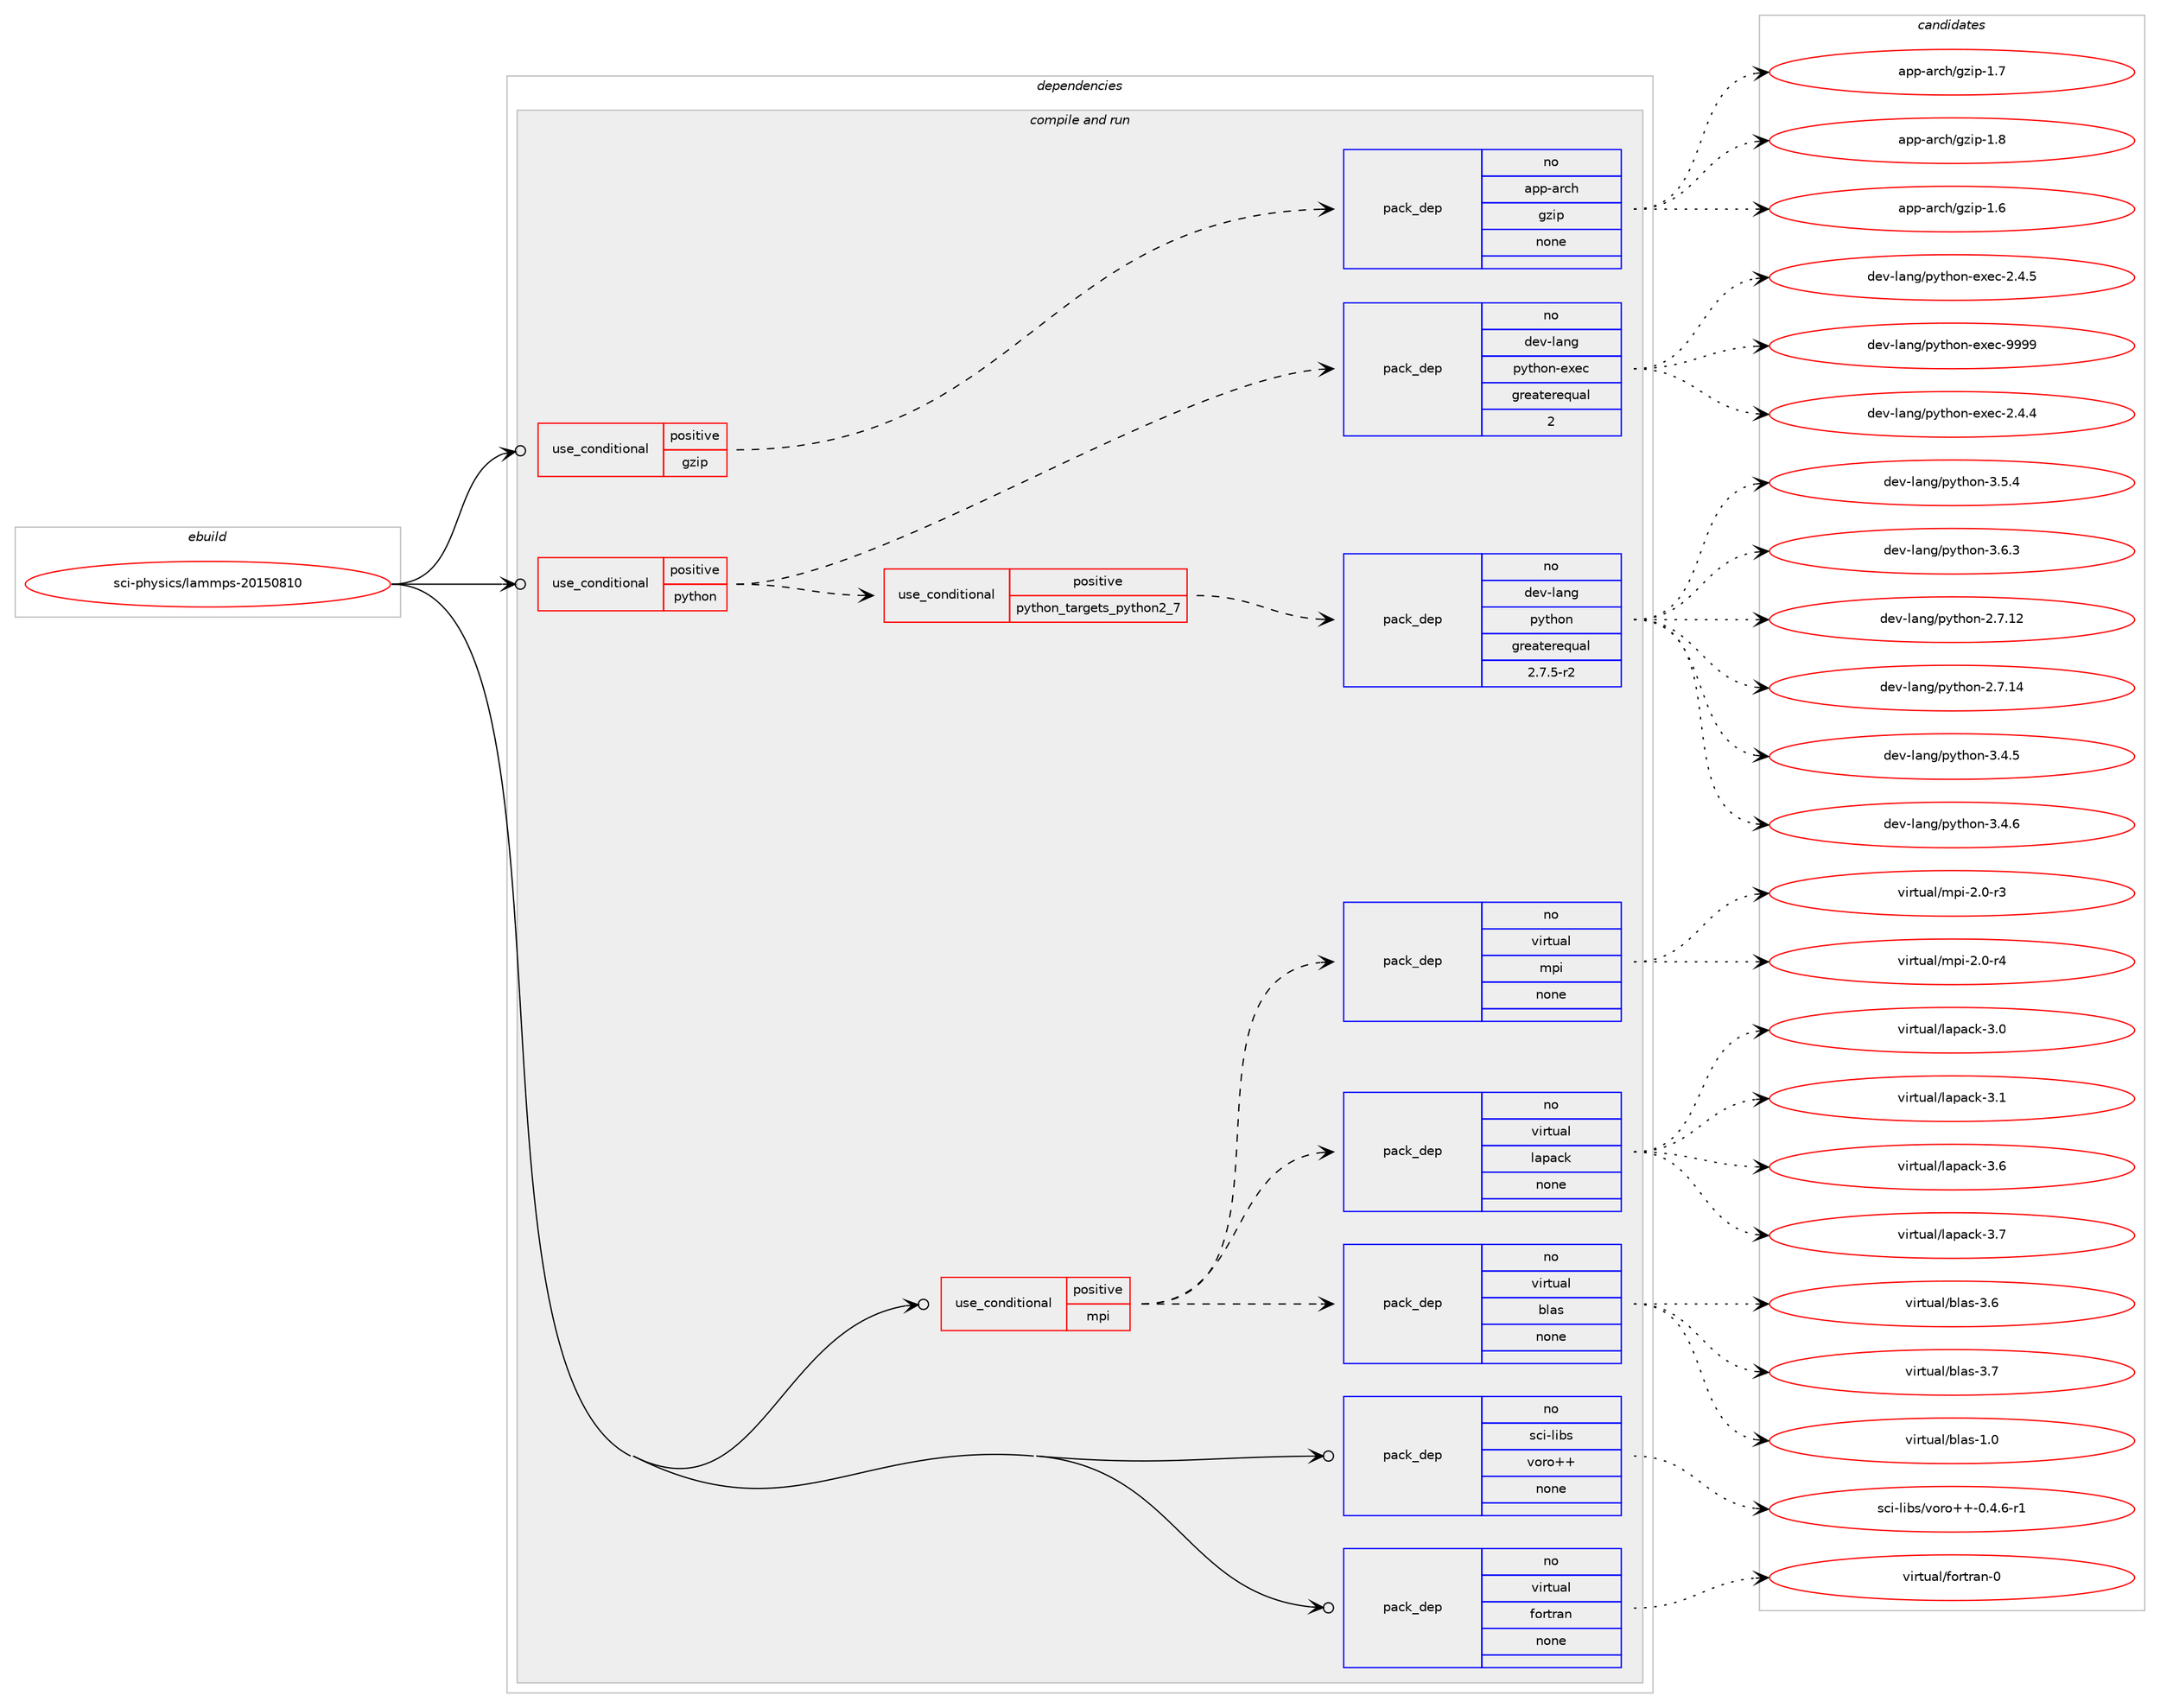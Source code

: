 digraph prolog {

# *************
# Graph options
# *************

newrank=true;
concentrate=true;
compound=true;
graph [rankdir=LR,fontname=Helvetica,fontsize=10,ranksep=1.5];#, ranksep=2.5, nodesep=0.2];
edge  [arrowhead=vee];
node  [fontname=Helvetica,fontsize=10];

# **********
# The ebuild
# **********

subgraph cluster_leftcol {
color=gray;
rank=same;
label=<<i>ebuild</i>>;
id [label="sci-physics/lammps-20150810", color=red, width=4, href="../sci-physics/lammps-20150810.svg"];
}

# ****************
# The dependencies
# ****************

subgraph cluster_midcol {
color=gray;
label=<<i>dependencies</i>>;
subgraph cluster_compile {
fillcolor="#eeeeee";
style=filled;
label=<<i>compile</i>>;
}
subgraph cluster_compileandrun {
fillcolor="#eeeeee";
style=filled;
label=<<i>compile and run</i>>;
subgraph cond111925 {
dependency457864 [label=<<TABLE BORDER="0" CELLBORDER="1" CELLSPACING="0" CELLPADDING="4"><TR><TD ROWSPAN="3" CELLPADDING="10">use_conditional</TD></TR><TR><TD>positive</TD></TR><TR><TD>gzip</TD></TR></TABLE>>, shape=none, color=red];
subgraph pack337921 {
dependency457865 [label=<<TABLE BORDER="0" CELLBORDER="1" CELLSPACING="0" CELLPADDING="4" WIDTH="220"><TR><TD ROWSPAN="6" CELLPADDING="30">pack_dep</TD></TR><TR><TD WIDTH="110">no</TD></TR><TR><TD>app-arch</TD></TR><TR><TD>gzip</TD></TR><TR><TD>none</TD></TR><TR><TD></TD></TR></TABLE>>, shape=none, color=blue];
}
dependency457864:e -> dependency457865:w [weight=20,style="dashed",arrowhead="vee"];
}
id:e -> dependency457864:w [weight=20,style="solid",arrowhead="odotvee"];
subgraph cond111926 {
dependency457866 [label=<<TABLE BORDER="0" CELLBORDER="1" CELLSPACING="0" CELLPADDING="4"><TR><TD ROWSPAN="3" CELLPADDING="10">use_conditional</TD></TR><TR><TD>positive</TD></TR><TR><TD>mpi</TD></TR></TABLE>>, shape=none, color=red];
subgraph pack337922 {
dependency457867 [label=<<TABLE BORDER="0" CELLBORDER="1" CELLSPACING="0" CELLPADDING="4" WIDTH="220"><TR><TD ROWSPAN="6" CELLPADDING="30">pack_dep</TD></TR><TR><TD WIDTH="110">no</TD></TR><TR><TD>virtual</TD></TR><TR><TD>blas</TD></TR><TR><TD>none</TD></TR><TR><TD></TD></TR></TABLE>>, shape=none, color=blue];
}
dependency457866:e -> dependency457867:w [weight=20,style="dashed",arrowhead="vee"];
subgraph pack337923 {
dependency457868 [label=<<TABLE BORDER="0" CELLBORDER="1" CELLSPACING="0" CELLPADDING="4" WIDTH="220"><TR><TD ROWSPAN="6" CELLPADDING="30">pack_dep</TD></TR><TR><TD WIDTH="110">no</TD></TR><TR><TD>virtual</TD></TR><TR><TD>lapack</TD></TR><TR><TD>none</TD></TR><TR><TD></TD></TR></TABLE>>, shape=none, color=blue];
}
dependency457866:e -> dependency457868:w [weight=20,style="dashed",arrowhead="vee"];
subgraph pack337924 {
dependency457869 [label=<<TABLE BORDER="0" CELLBORDER="1" CELLSPACING="0" CELLPADDING="4" WIDTH="220"><TR><TD ROWSPAN="6" CELLPADDING="30">pack_dep</TD></TR><TR><TD WIDTH="110">no</TD></TR><TR><TD>virtual</TD></TR><TR><TD>mpi</TD></TR><TR><TD>none</TD></TR><TR><TD></TD></TR></TABLE>>, shape=none, color=blue];
}
dependency457866:e -> dependency457869:w [weight=20,style="dashed",arrowhead="vee"];
}
id:e -> dependency457866:w [weight=20,style="solid",arrowhead="odotvee"];
subgraph cond111927 {
dependency457870 [label=<<TABLE BORDER="0" CELLBORDER="1" CELLSPACING="0" CELLPADDING="4"><TR><TD ROWSPAN="3" CELLPADDING="10">use_conditional</TD></TR><TR><TD>positive</TD></TR><TR><TD>python</TD></TR></TABLE>>, shape=none, color=red];
subgraph cond111928 {
dependency457871 [label=<<TABLE BORDER="0" CELLBORDER="1" CELLSPACING="0" CELLPADDING="4"><TR><TD ROWSPAN="3" CELLPADDING="10">use_conditional</TD></TR><TR><TD>positive</TD></TR><TR><TD>python_targets_python2_7</TD></TR></TABLE>>, shape=none, color=red];
subgraph pack337925 {
dependency457872 [label=<<TABLE BORDER="0" CELLBORDER="1" CELLSPACING="0" CELLPADDING="4" WIDTH="220"><TR><TD ROWSPAN="6" CELLPADDING="30">pack_dep</TD></TR><TR><TD WIDTH="110">no</TD></TR><TR><TD>dev-lang</TD></TR><TR><TD>python</TD></TR><TR><TD>greaterequal</TD></TR><TR><TD>2.7.5-r2</TD></TR></TABLE>>, shape=none, color=blue];
}
dependency457871:e -> dependency457872:w [weight=20,style="dashed",arrowhead="vee"];
}
dependency457870:e -> dependency457871:w [weight=20,style="dashed",arrowhead="vee"];
subgraph pack337926 {
dependency457873 [label=<<TABLE BORDER="0" CELLBORDER="1" CELLSPACING="0" CELLPADDING="4" WIDTH="220"><TR><TD ROWSPAN="6" CELLPADDING="30">pack_dep</TD></TR><TR><TD WIDTH="110">no</TD></TR><TR><TD>dev-lang</TD></TR><TR><TD>python-exec</TD></TR><TR><TD>greaterequal</TD></TR><TR><TD>2</TD></TR></TABLE>>, shape=none, color=blue];
}
dependency457870:e -> dependency457873:w [weight=20,style="dashed",arrowhead="vee"];
}
id:e -> dependency457870:w [weight=20,style="solid",arrowhead="odotvee"];
subgraph pack337927 {
dependency457874 [label=<<TABLE BORDER="0" CELLBORDER="1" CELLSPACING="0" CELLPADDING="4" WIDTH="220"><TR><TD ROWSPAN="6" CELLPADDING="30">pack_dep</TD></TR><TR><TD WIDTH="110">no</TD></TR><TR><TD>sci-libs</TD></TR><TR><TD>voro++</TD></TR><TR><TD>none</TD></TR><TR><TD></TD></TR></TABLE>>, shape=none, color=blue];
}
id:e -> dependency457874:w [weight=20,style="solid",arrowhead="odotvee"];
subgraph pack337928 {
dependency457875 [label=<<TABLE BORDER="0" CELLBORDER="1" CELLSPACING="0" CELLPADDING="4" WIDTH="220"><TR><TD ROWSPAN="6" CELLPADDING="30">pack_dep</TD></TR><TR><TD WIDTH="110">no</TD></TR><TR><TD>virtual</TD></TR><TR><TD>fortran</TD></TR><TR><TD>none</TD></TR><TR><TD></TD></TR></TABLE>>, shape=none, color=blue];
}
id:e -> dependency457875:w [weight=20,style="solid",arrowhead="odotvee"];
}
subgraph cluster_run {
fillcolor="#eeeeee";
style=filled;
label=<<i>run</i>>;
}
}

# **************
# The candidates
# **************

subgraph cluster_choices {
rank=same;
color=gray;
label=<<i>candidates</i>>;

subgraph choice337921 {
color=black;
nodesep=1;
choice971121124597114991044710312210511245494654 [label="app-arch/gzip-1.6", color=red, width=4,href="../app-arch/gzip-1.6.svg"];
choice971121124597114991044710312210511245494655 [label="app-arch/gzip-1.7", color=red, width=4,href="../app-arch/gzip-1.7.svg"];
choice971121124597114991044710312210511245494656 [label="app-arch/gzip-1.8", color=red, width=4,href="../app-arch/gzip-1.8.svg"];
dependency457865:e -> choice971121124597114991044710312210511245494654:w [style=dotted,weight="100"];
dependency457865:e -> choice971121124597114991044710312210511245494655:w [style=dotted,weight="100"];
dependency457865:e -> choice971121124597114991044710312210511245494656:w [style=dotted,weight="100"];
}
subgraph choice337922 {
color=black;
nodesep=1;
choice1181051141161179710847981089711545494648 [label="virtual/blas-1.0", color=red, width=4,href="../virtual/blas-1.0.svg"];
choice1181051141161179710847981089711545514654 [label="virtual/blas-3.6", color=red, width=4,href="../virtual/blas-3.6.svg"];
choice1181051141161179710847981089711545514655 [label="virtual/blas-3.7", color=red, width=4,href="../virtual/blas-3.7.svg"];
dependency457867:e -> choice1181051141161179710847981089711545494648:w [style=dotted,weight="100"];
dependency457867:e -> choice1181051141161179710847981089711545514654:w [style=dotted,weight="100"];
dependency457867:e -> choice1181051141161179710847981089711545514655:w [style=dotted,weight="100"];
}
subgraph choice337923 {
color=black;
nodesep=1;
choice118105114116117971084710897112979910745514648 [label="virtual/lapack-3.0", color=red, width=4,href="../virtual/lapack-3.0.svg"];
choice118105114116117971084710897112979910745514649 [label="virtual/lapack-3.1", color=red, width=4,href="../virtual/lapack-3.1.svg"];
choice118105114116117971084710897112979910745514654 [label="virtual/lapack-3.6", color=red, width=4,href="../virtual/lapack-3.6.svg"];
choice118105114116117971084710897112979910745514655 [label="virtual/lapack-3.7", color=red, width=4,href="../virtual/lapack-3.7.svg"];
dependency457868:e -> choice118105114116117971084710897112979910745514648:w [style=dotted,weight="100"];
dependency457868:e -> choice118105114116117971084710897112979910745514649:w [style=dotted,weight="100"];
dependency457868:e -> choice118105114116117971084710897112979910745514654:w [style=dotted,weight="100"];
dependency457868:e -> choice118105114116117971084710897112979910745514655:w [style=dotted,weight="100"];
}
subgraph choice337924 {
color=black;
nodesep=1;
choice1181051141161179710847109112105455046484511451 [label="virtual/mpi-2.0-r3", color=red, width=4,href="../virtual/mpi-2.0-r3.svg"];
choice1181051141161179710847109112105455046484511452 [label="virtual/mpi-2.0-r4", color=red, width=4,href="../virtual/mpi-2.0-r4.svg"];
dependency457869:e -> choice1181051141161179710847109112105455046484511451:w [style=dotted,weight="100"];
dependency457869:e -> choice1181051141161179710847109112105455046484511452:w [style=dotted,weight="100"];
}
subgraph choice337925 {
color=black;
nodesep=1;
choice10010111845108971101034711212111610411111045504655464950 [label="dev-lang/python-2.7.12", color=red, width=4,href="../dev-lang/python-2.7.12.svg"];
choice10010111845108971101034711212111610411111045504655464952 [label="dev-lang/python-2.7.14", color=red, width=4,href="../dev-lang/python-2.7.14.svg"];
choice100101118451089711010347112121116104111110455146524653 [label="dev-lang/python-3.4.5", color=red, width=4,href="../dev-lang/python-3.4.5.svg"];
choice100101118451089711010347112121116104111110455146524654 [label="dev-lang/python-3.4.6", color=red, width=4,href="../dev-lang/python-3.4.6.svg"];
choice100101118451089711010347112121116104111110455146534652 [label="dev-lang/python-3.5.4", color=red, width=4,href="../dev-lang/python-3.5.4.svg"];
choice100101118451089711010347112121116104111110455146544651 [label="dev-lang/python-3.6.3", color=red, width=4,href="../dev-lang/python-3.6.3.svg"];
dependency457872:e -> choice10010111845108971101034711212111610411111045504655464950:w [style=dotted,weight="100"];
dependency457872:e -> choice10010111845108971101034711212111610411111045504655464952:w [style=dotted,weight="100"];
dependency457872:e -> choice100101118451089711010347112121116104111110455146524653:w [style=dotted,weight="100"];
dependency457872:e -> choice100101118451089711010347112121116104111110455146524654:w [style=dotted,weight="100"];
dependency457872:e -> choice100101118451089711010347112121116104111110455146534652:w [style=dotted,weight="100"];
dependency457872:e -> choice100101118451089711010347112121116104111110455146544651:w [style=dotted,weight="100"];
}
subgraph choice337926 {
color=black;
nodesep=1;
choice1001011184510897110103471121211161041111104510112010199455046524652 [label="dev-lang/python-exec-2.4.4", color=red, width=4,href="../dev-lang/python-exec-2.4.4.svg"];
choice1001011184510897110103471121211161041111104510112010199455046524653 [label="dev-lang/python-exec-2.4.5", color=red, width=4,href="../dev-lang/python-exec-2.4.5.svg"];
choice10010111845108971101034711212111610411111045101120101994557575757 [label="dev-lang/python-exec-9999", color=red, width=4,href="../dev-lang/python-exec-9999.svg"];
dependency457873:e -> choice1001011184510897110103471121211161041111104510112010199455046524652:w [style=dotted,weight="100"];
dependency457873:e -> choice1001011184510897110103471121211161041111104510112010199455046524653:w [style=dotted,weight="100"];
dependency457873:e -> choice10010111845108971101034711212111610411111045101120101994557575757:w [style=dotted,weight="100"];
}
subgraph choice337927 {
color=black;
nodesep=1;
choice1159910545108105981154711811111411143434548465246544511449 [label="sci-libs/voro++-0.4.6-r1", color=red, width=4,href="../sci-libs/voro++-0.4.6-r1.svg"];
dependency457874:e -> choice1159910545108105981154711811111411143434548465246544511449:w [style=dotted,weight="100"];
}
subgraph choice337928 {
color=black;
nodesep=1;
choice1181051141161179710847102111114116114971104548 [label="virtual/fortran-0", color=red, width=4,href="../virtual/fortran-0.svg"];
dependency457875:e -> choice1181051141161179710847102111114116114971104548:w [style=dotted,weight="100"];
}
}

}
